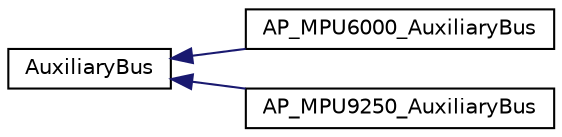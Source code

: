 digraph "Graphical Class Hierarchy"
{
 // INTERACTIVE_SVG=YES
  edge [fontname="Helvetica",fontsize="10",labelfontname="Helvetica",labelfontsize="10"];
  node [fontname="Helvetica",fontsize="10",shape=record];
  rankdir="LR";
  Node1 [label="AuxiliaryBus",height=0.2,width=0.4,color="black", fillcolor="white", style="filled",URL="$classAuxiliaryBus.html"];
  Node1 -> Node2 [dir="back",color="midnightblue",fontsize="10",style="solid",fontname="Helvetica"];
  Node2 [label="AP_MPU6000_AuxiliaryBus",height=0.2,width=0.4,color="black", fillcolor="white", style="filled",URL="$classAP__MPU6000__AuxiliaryBus.html"];
  Node1 -> Node3 [dir="back",color="midnightblue",fontsize="10",style="solid",fontname="Helvetica"];
  Node3 [label="AP_MPU9250_AuxiliaryBus",height=0.2,width=0.4,color="black", fillcolor="white", style="filled",URL="$classAP__MPU9250__AuxiliaryBus.html"];
}
